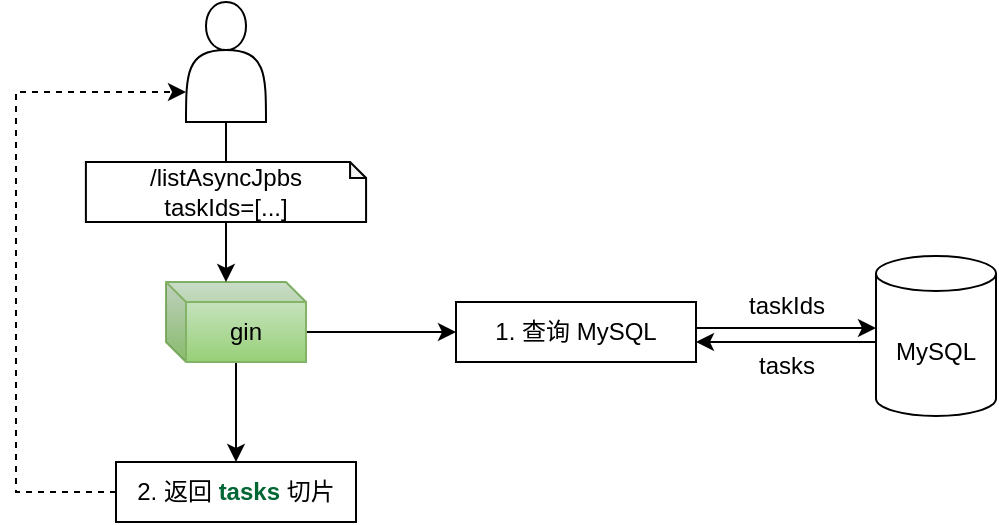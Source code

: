 <mxfile version="27.1.6">
  <diagram name="第 1 页" id="KYk99M-OGQaK7nRmhiIk">
    <mxGraphModel dx="976" dy="629" grid="1" gridSize="10" guides="1" tooltips="1" connect="1" arrows="1" fold="1" page="1" pageScale="1" pageWidth="827" pageHeight="1169" math="0" shadow="0">
      <root>
        <mxCell id="0" />
        <mxCell id="1" parent="0" />
        <mxCell id="6ec7dsMl37MXK51LwoVR-2" style="rounded=0;orthogonalLoop=1;jettySize=auto;html=1;exitX=0;exitY=0;exitDx=70;exitDy=25;exitPerimeter=0;entryX=0;entryY=0.5;entryDx=0;entryDy=0;" edge="1" parent="1" source="6ec7dsMl37MXK51LwoVR-5" target="6ec7dsMl37MXK51LwoVR-11">
          <mxGeometry relative="1" as="geometry" />
        </mxCell>
        <mxCell id="6ec7dsMl37MXK51LwoVR-4" style="edgeStyle=orthogonalEdgeStyle;rounded=0;orthogonalLoop=1;jettySize=auto;html=1;entryX=0.5;entryY=0;entryDx=0;entryDy=0;" edge="1" parent="1" source="6ec7dsMl37MXK51LwoVR-5" target="6ec7dsMl37MXK51LwoVR-15">
          <mxGeometry relative="1" as="geometry" />
        </mxCell>
        <mxCell id="6ec7dsMl37MXK51LwoVR-5" value="gin" style="shape=cube;whiteSpace=wrap;html=1;boundedLbl=1;backgroundOutline=1;darkOpacity=0.05;darkOpacity2=0.1;size=10;fillColor=#d5e8d4;strokeColor=#82B366;gradientColor=#97d077;" vertex="1" parent="1">
          <mxGeometry x="495" y="280" width="70" height="40" as="geometry" />
        </mxCell>
        <mxCell id="6ec7dsMl37MXK51LwoVR-6" style="rounded=0;orthogonalLoop=1;jettySize=auto;html=1;exitX=0.5;exitY=1;exitDx=0;exitDy=0;entryX=0;entryY=0;entryDx=30;entryDy=0;entryPerimeter=0;" edge="1" parent="1" source="6ec7dsMl37MXK51LwoVR-7" target="6ec7dsMl37MXK51LwoVR-5">
          <mxGeometry relative="1" as="geometry" />
        </mxCell>
        <mxCell id="6ec7dsMl37MXK51LwoVR-7" value="" style="shape=actor;whiteSpace=wrap;html=1;" vertex="1" parent="1">
          <mxGeometry x="505" y="140" width="40" height="60" as="geometry" />
        </mxCell>
        <mxCell id="6ec7dsMl37MXK51LwoVR-8" value="/listAsyncJpbs&lt;div&gt;taskIds=[...]&lt;/div&gt;" style="shape=note;whiteSpace=wrap;html=1;backgroundOutline=1;darkOpacity=0.05;size=8;" vertex="1" parent="1">
          <mxGeometry x="454.95" y="220" width="140.09" height="30" as="geometry" />
        </mxCell>
        <mxCell id="6ec7dsMl37MXK51LwoVR-11" value="1. 查询 MySQL" style="rounded=0;whiteSpace=wrap;html=1;" vertex="1" parent="1">
          <mxGeometry x="640" y="290" width="120" height="30" as="geometry" />
        </mxCell>
        <mxCell id="6ec7dsMl37MXK51LwoVR-14" style="edgeStyle=orthogonalEdgeStyle;rounded=0;orthogonalLoop=1;jettySize=auto;html=1;exitX=0;exitY=0.5;exitDx=0;exitDy=0;entryX=0;entryY=0.75;entryDx=0;entryDy=0;dashed=1;" edge="1" parent="1" source="6ec7dsMl37MXK51LwoVR-15" target="6ec7dsMl37MXK51LwoVR-7">
          <mxGeometry relative="1" as="geometry">
            <Array as="points">
              <mxPoint x="420" y="385" />
              <mxPoint x="420" y="185" />
            </Array>
          </mxGeometry>
        </mxCell>
        <mxCell id="6ec7dsMl37MXK51LwoVR-15" value="2. 返回&amp;nbsp;&lt;font&gt;&lt;b style=&quot;color: light-dark(rgb(0, 102, 51), rgb(105, 193, 149));&quot;&gt;tasks&lt;/b&gt;&lt;font style=&quot;color: rgb(0, 0, 0);&quot;&gt; 切片&lt;/font&gt;&lt;/font&gt;" style="rounded=0;whiteSpace=wrap;html=1;" vertex="1" parent="1">
          <mxGeometry x="470" y="370" width="120" height="30" as="geometry" />
        </mxCell>
        <mxCell id="6ec7dsMl37MXK51LwoVR-21" style="edgeStyle=orthogonalEdgeStyle;rounded=0;orthogonalLoop=1;jettySize=auto;html=1;exitX=0;exitY=0.5;exitDx=0;exitDy=0;exitPerimeter=0;entryX=1;entryY=0.5;entryDx=0;entryDy=0;" edge="1" parent="1">
          <mxGeometry relative="1" as="geometry">
            <mxPoint x="850" y="310" as="sourcePoint" />
            <mxPoint x="760" y="310" as="targetPoint" />
          </mxGeometry>
        </mxCell>
        <mxCell id="6ec7dsMl37MXK51LwoVR-22" value="MySQL" style="shape=cylinder3;whiteSpace=wrap;html=1;boundedLbl=1;backgroundOutline=1;size=8.759;" vertex="1" parent="1">
          <mxGeometry x="850" y="267" width="60" height="80" as="geometry" />
        </mxCell>
        <mxCell id="6ec7dsMl37MXK51LwoVR-23" style="edgeStyle=orthogonalEdgeStyle;rounded=0;orthogonalLoop=1;jettySize=auto;html=1;exitX=1;exitY=0.5;exitDx=0;exitDy=0;entryX=0;entryY=0.5;entryDx=0;entryDy=0;entryPerimeter=0;" edge="1" parent="1">
          <mxGeometry relative="1" as="geometry">
            <mxPoint x="760" y="303" as="sourcePoint" />
            <mxPoint x="850" y="303" as="targetPoint" />
          </mxGeometry>
        </mxCell>
        <mxCell id="6ec7dsMl37MXK51LwoVR-24" value="taskIds" style="text;html=1;align=center;verticalAlign=middle;resizable=0;points=[];autosize=1;strokeColor=none;fillColor=none;" vertex="1" parent="1">
          <mxGeometry x="775" y="277" width="60" height="30" as="geometry" />
        </mxCell>
        <mxCell id="6ec7dsMl37MXK51LwoVR-25" value="tasks" style="text;html=1;align=center;verticalAlign=middle;resizable=0;points=[];autosize=1;strokeColor=none;fillColor=none;" vertex="1" parent="1">
          <mxGeometry x="780" y="307" width="50" height="30" as="geometry" />
        </mxCell>
      </root>
    </mxGraphModel>
  </diagram>
</mxfile>
